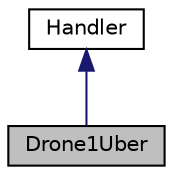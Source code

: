digraph "Drone1Uber"
{
 // LATEX_PDF_SIZE
  edge [fontname="Helvetica",fontsize="10",labelfontname="Helvetica",labelfontsize="10"];
  node [fontname="Helvetica",fontsize="10",shape=record];
  Node1 [label="Drone1Uber",height=0.2,width=0.4,color="black", fillcolor="grey75", style="filled", fontcolor="black",tooltip="Handler class interface to allow creation of new handlers."];
  Node2 -> Node1 [dir="back",color="midnightblue",fontsize="10",style="solid",fontname="Helvetica"];
  Node2 [label="Handler",height=0.2,width=0.4,color="black", fillcolor="white", style="filled",URL="$classHandler.html",tooltip="Handler class interface to allow creation of new handlers."];
}
